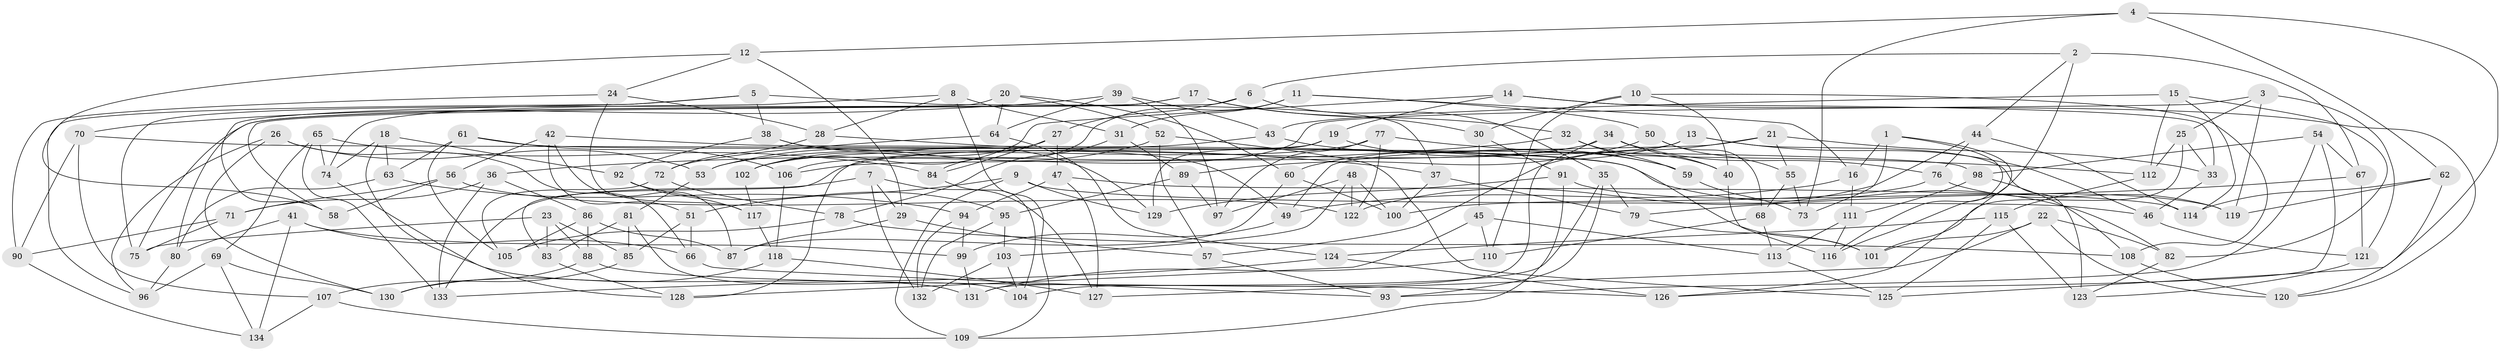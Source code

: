 // coarse degree distribution, {8: 0.09523809523809523, 6: 0.14285714285714285, 11: 0.11904761904761904, 12: 0.047619047619047616, 5: 0.07142857142857142, 10: 0.09523809523809523, 9: 0.11904761904761904, 7: 0.14285714285714285, 4: 0.14285714285714285, 3: 0.023809523809523808}
// Generated by graph-tools (version 1.1) at 2025/54/03/04/25 22:54:05]
// undirected, 134 vertices, 268 edges
graph export_dot {
  node [color=gray90,style=filled];
  1;
  2;
  3;
  4;
  5;
  6;
  7;
  8;
  9;
  10;
  11;
  12;
  13;
  14;
  15;
  16;
  17;
  18;
  19;
  20;
  21;
  22;
  23;
  24;
  25;
  26;
  27;
  28;
  29;
  30;
  31;
  32;
  33;
  34;
  35;
  36;
  37;
  38;
  39;
  40;
  41;
  42;
  43;
  44;
  45;
  46;
  47;
  48;
  49;
  50;
  51;
  52;
  53;
  54;
  55;
  56;
  57;
  58;
  59;
  60;
  61;
  62;
  63;
  64;
  65;
  66;
  67;
  68;
  69;
  70;
  71;
  72;
  73;
  74;
  75;
  76;
  77;
  78;
  79;
  80;
  81;
  82;
  83;
  84;
  85;
  86;
  87;
  88;
  89;
  90;
  91;
  92;
  93;
  94;
  95;
  96;
  97;
  98;
  99;
  100;
  101;
  102;
  103;
  104;
  105;
  106;
  107;
  108;
  109;
  110;
  111;
  112;
  113;
  114;
  115;
  116;
  117;
  118;
  119;
  120;
  121;
  122;
  123;
  124;
  125;
  126;
  127;
  128;
  129;
  130;
  131;
  132;
  133;
  134;
  1 -- 126;
  1 -- 16;
  1 -- 116;
  1 -- 73;
  2 -- 44;
  2 -- 6;
  2 -- 116;
  2 -- 67;
  3 -- 25;
  3 -- 119;
  3 -- 106;
  3 -- 121;
  4 -- 62;
  4 -- 12;
  4 -- 73;
  4 -- 125;
  5 -- 96;
  5 -- 37;
  5 -- 38;
  5 -- 58;
  6 -- 58;
  6 -- 27;
  6 -- 35;
  7 -- 29;
  7 -- 127;
  7 -- 132;
  7 -- 133;
  8 -- 28;
  8 -- 31;
  8 -- 74;
  8 -- 109;
  9 -- 109;
  9 -- 46;
  9 -- 51;
  9 -- 129;
  10 -- 110;
  10 -- 40;
  10 -- 30;
  10 -- 108;
  11 -- 31;
  11 -- 84;
  11 -- 16;
  11 -- 50;
  12 -- 24;
  12 -- 58;
  12 -- 29;
  13 -- 123;
  13 -- 46;
  13 -- 106;
  13 -- 60;
  14 -- 19;
  14 -- 120;
  14 -- 102;
  14 -- 33;
  15 -- 114;
  15 -- 112;
  15 -- 82;
  15 -- 43;
  16 -- 49;
  16 -- 111;
  17 -- 80;
  17 -- 32;
  17 -- 75;
  17 -- 30;
  18 -- 128;
  18 -- 63;
  18 -- 74;
  18 -- 92;
  19 -- 59;
  19 -- 128;
  19 -- 129;
  20 -- 52;
  20 -- 75;
  20 -- 64;
  20 -- 60;
  21 -- 55;
  21 -- 57;
  21 -- 33;
  21 -- 49;
  22 -- 120;
  22 -- 101;
  22 -- 82;
  22 -- 127;
  23 -- 85;
  23 -- 75;
  23 -- 88;
  23 -- 83;
  24 -- 90;
  24 -- 117;
  24 -- 28;
  25 -- 101;
  25 -- 33;
  25 -- 112;
  26 -- 66;
  26 -- 130;
  26 -- 96;
  26 -- 53;
  27 -- 84;
  27 -- 102;
  27 -- 47;
  28 -- 37;
  28 -- 72;
  29 -- 87;
  29 -- 57;
  30 -- 45;
  30 -- 91;
  31 -- 89;
  31 -- 78;
  32 -- 40;
  32 -- 36;
  32 -- 59;
  33 -- 46;
  34 -- 83;
  34 -- 131;
  34 -- 76;
  34 -- 40;
  35 -- 104;
  35 -- 93;
  35 -- 79;
  36 -- 133;
  36 -- 86;
  36 -- 71;
  37 -- 79;
  37 -- 100;
  38 -- 129;
  38 -- 92;
  38 -- 49;
  39 -- 64;
  39 -- 43;
  39 -- 70;
  39 -- 97;
  40 -- 116;
  41 -- 134;
  41 -- 99;
  41 -- 66;
  41 -- 80;
  42 -- 56;
  42 -- 51;
  42 -- 87;
  42 -- 101;
  43 -- 59;
  43 -- 53;
  44 -- 122;
  44 -- 114;
  44 -- 76;
  45 -- 128;
  45 -- 113;
  45 -- 110;
  46 -- 121;
  47 -- 94;
  47 -- 127;
  47 -- 114;
  48 -- 97;
  48 -- 103;
  48 -- 122;
  48 -- 100;
  49 -- 99;
  50 -- 68;
  50 -- 89;
  50 -- 55;
  51 -- 85;
  51 -- 66;
  52 -- 57;
  52 -- 53;
  52 -- 125;
  53 -- 81;
  54 -- 98;
  54 -- 93;
  54 -- 67;
  54 -- 126;
  55 -- 73;
  55 -- 68;
  56 -- 71;
  56 -- 122;
  56 -- 58;
  57 -- 93;
  59 -- 73;
  60 -- 87;
  60 -- 100;
  61 -- 105;
  61 -- 82;
  61 -- 106;
  61 -- 63;
  62 -- 120;
  62 -- 114;
  62 -- 119;
  63 -- 94;
  63 -- 80;
  64 -- 124;
  64 -- 72;
  65 -- 133;
  65 -- 84;
  65 -- 74;
  65 -- 69;
  66 -- 93;
  67 -- 121;
  67 -- 79;
  68 -- 110;
  68 -- 113;
  69 -- 130;
  69 -- 96;
  69 -- 134;
  70 -- 107;
  70 -- 90;
  70 -- 98;
  71 -- 90;
  71 -- 75;
  72 -- 105;
  72 -- 78;
  74 -- 131;
  76 -- 119;
  76 -- 100;
  77 -- 97;
  77 -- 112;
  77 -- 102;
  77 -- 122;
  78 -- 105;
  78 -- 108;
  79 -- 101;
  80 -- 96;
  81 -- 85;
  81 -- 83;
  81 -- 104;
  82 -- 123;
  83 -- 128;
  84 -- 104;
  85 -- 107;
  86 -- 88;
  86 -- 105;
  86 -- 87;
  88 -- 126;
  88 -- 130;
  89 -- 97;
  89 -- 95;
  90 -- 134;
  91 -- 119;
  91 -- 109;
  91 -- 129;
  92 -- 95;
  92 -- 117;
  94 -- 132;
  94 -- 99;
  95 -- 132;
  95 -- 103;
  98 -- 108;
  98 -- 111;
  99 -- 131;
  102 -- 117;
  103 -- 132;
  103 -- 104;
  106 -- 118;
  107 -- 109;
  107 -- 134;
  108 -- 120;
  110 -- 131;
  111 -- 113;
  111 -- 116;
  112 -- 115;
  113 -- 125;
  115 -- 124;
  115 -- 123;
  115 -- 125;
  117 -- 118;
  118 -- 127;
  118 -- 130;
  121 -- 123;
  124 -- 126;
  124 -- 133;
}
